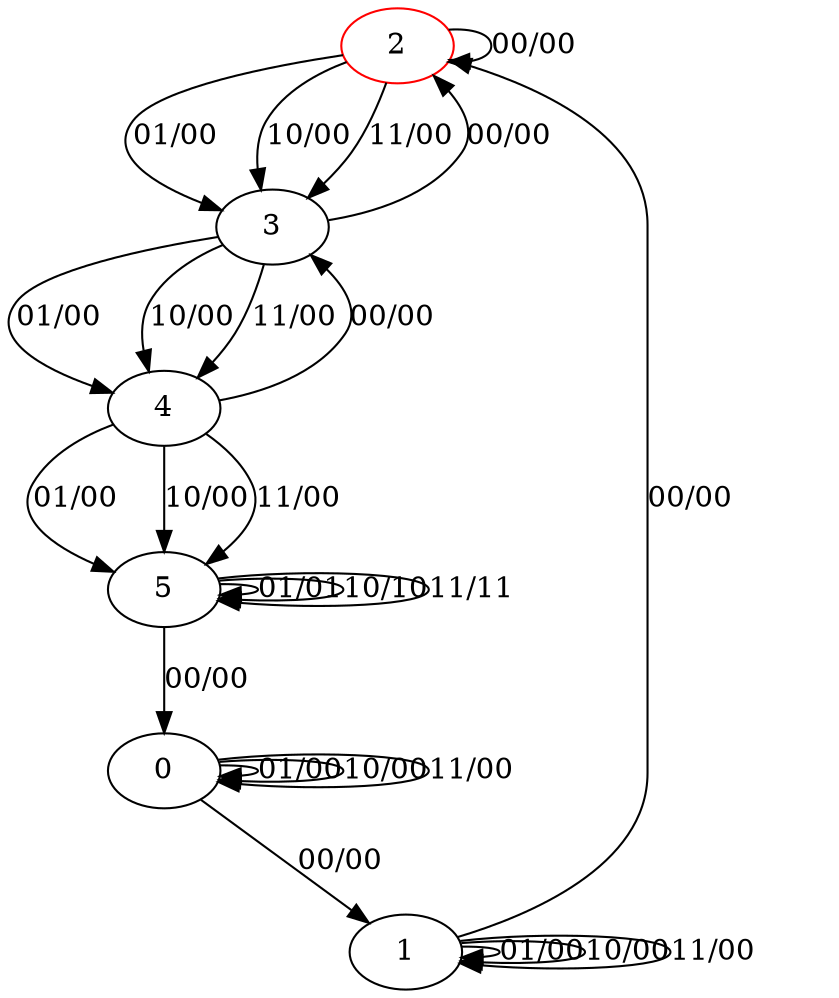 digraph {
2 [color="red"]
0
1
3
4
5
2 -> 2 [label="00/00"]
2 -> 3 [label="01/00"]
2 -> 3 [label="10/00"]
2 -> 3 [label="11/00"]
0 -> 1 [label="00/00"]
0 -> 0 [label="01/00"]
0 -> 0 [label="10/00"]
0 -> 0 [label="11/00"]
1 -> 2 [label="00/00"]
1 -> 1 [label="01/00"]
1 -> 1 [label="10/00"]
1 -> 1 [label="11/00"]
3 -> 2 [label="00/00"]
3 -> 4 [label="01/00"]
3 -> 4 [label="10/00"]
3 -> 4 [label="11/00"]
4 -> 3 [label="00/00"]
4 -> 5 [label="01/00"]
4 -> 5 [label="10/00"]
4 -> 5 [label="11/00"]
5 -> 0 [label="00/00"]
5 -> 5 [label="01/01"]
5 -> 5 [label="10/10"]
5 -> 5 [label="11/11"]
}
